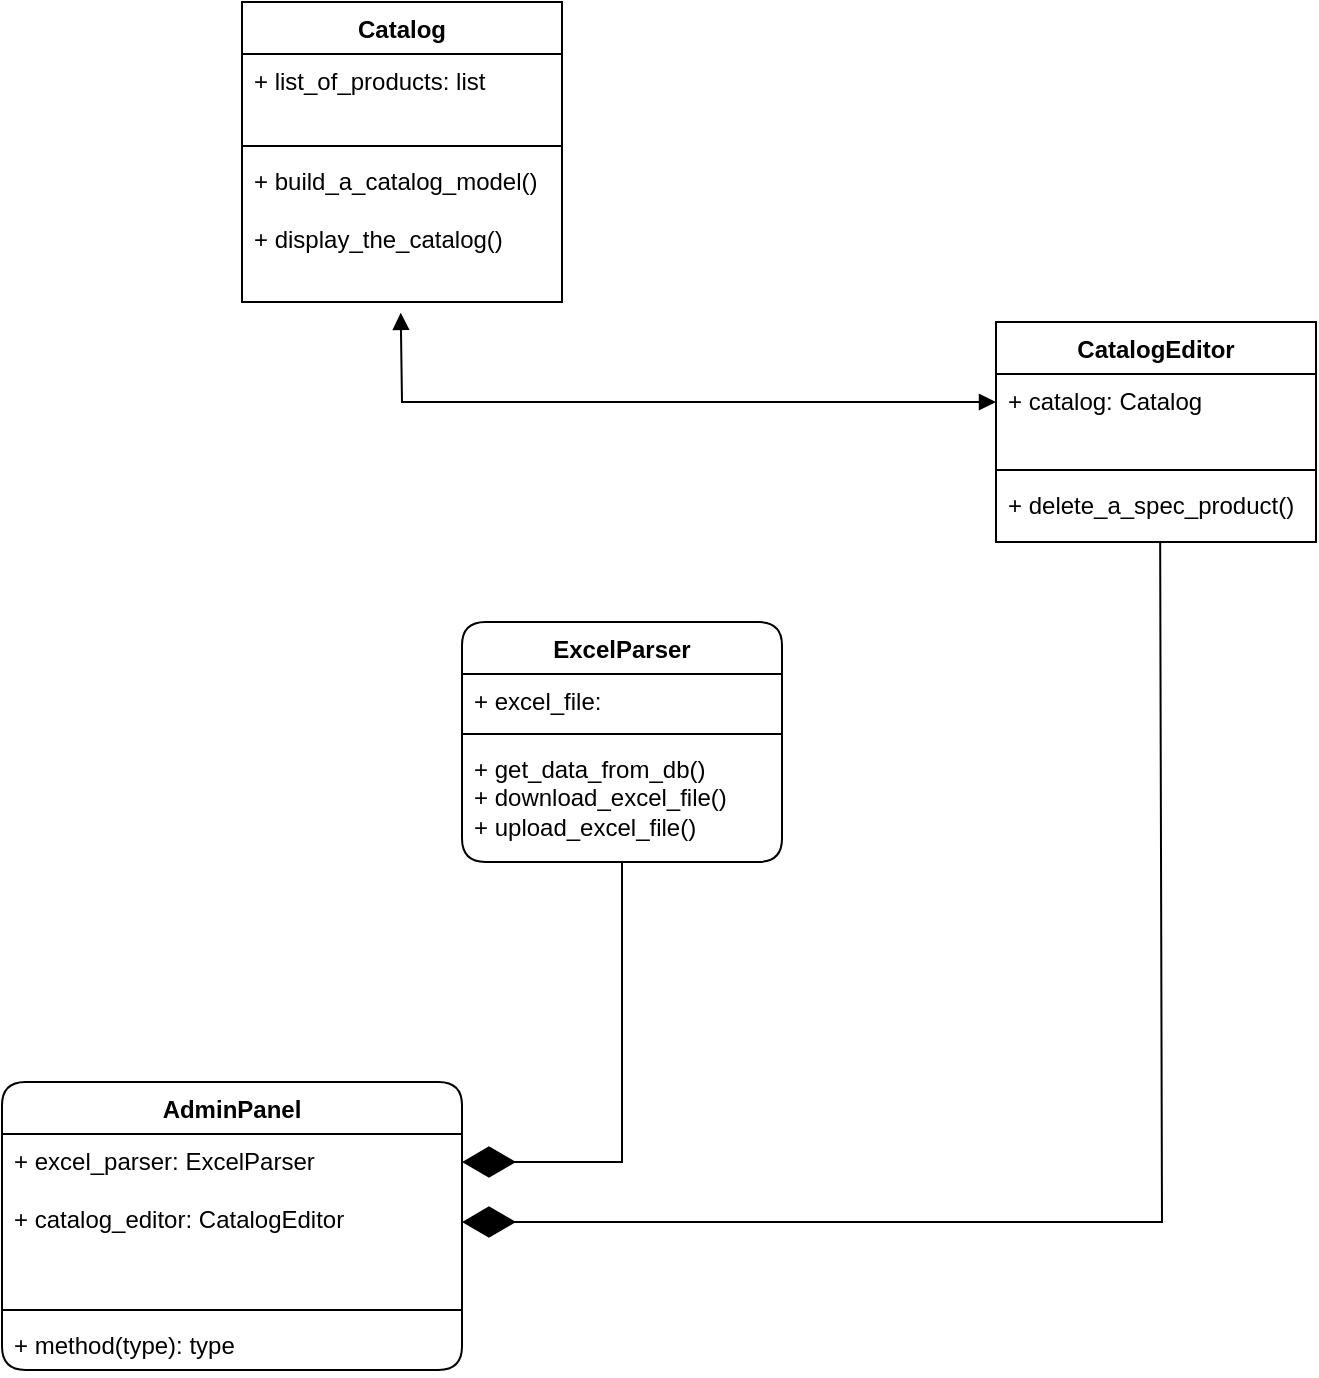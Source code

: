 <mxfile version="23.1.2" type="github">
  <diagram name="Страница — 1" id="KIN2gG-zfyWFB8LVaXYR">
    <mxGraphModel dx="1000" dy="1694" grid="1" gridSize="10" guides="1" tooltips="1" connect="1" arrows="1" fold="1" page="1" pageScale="1" pageWidth="827" pageHeight="1169" math="0" shadow="0">
      <root>
        <mxCell id="0" />
        <mxCell id="1" parent="0" />
        <mxCell id="YPTnmHulrE8OL0PcrKvO-1" value="AdminPanel" style="swimlane;fontStyle=1;align=center;verticalAlign=top;childLayout=stackLayout;horizontal=1;startSize=26;horizontalStack=0;resizeParent=1;resizeParentMax=0;resizeLast=0;collapsible=1;marginBottom=0;whiteSpace=wrap;html=1;rounded=1;" vertex="1" parent="1">
          <mxGeometry x="330" y="240" width="230" height="144" as="geometry" />
        </mxCell>
        <mxCell id="YPTnmHulrE8OL0PcrKvO-2" value="+ excel_parser: ExcelParser&lt;br&gt;&lt;br&gt;+ catalog_editor: CatalogEditor" style="text;strokeColor=none;fillColor=none;align=left;verticalAlign=top;spacingLeft=4;spacingRight=4;overflow=hidden;rotatable=0;points=[[0,0.5],[1,0.5]];portConstraint=eastwest;whiteSpace=wrap;html=1;" vertex="1" parent="YPTnmHulrE8OL0PcrKvO-1">
          <mxGeometry y="26" width="230" height="84" as="geometry" />
        </mxCell>
        <mxCell id="YPTnmHulrE8OL0PcrKvO-3" value="" style="line;strokeWidth=1;fillColor=none;align=left;verticalAlign=middle;spacingTop=-1;spacingLeft=3;spacingRight=3;rotatable=0;labelPosition=right;points=[];portConstraint=eastwest;strokeColor=inherit;" vertex="1" parent="YPTnmHulrE8OL0PcrKvO-1">
          <mxGeometry y="110" width="230" height="8" as="geometry" />
        </mxCell>
        <mxCell id="YPTnmHulrE8OL0PcrKvO-4" value="+ method(type): type" style="text;strokeColor=none;fillColor=none;align=left;verticalAlign=top;spacingLeft=4;spacingRight=4;overflow=hidden;rotatable=0;points=[[0,0.5],[1,0.5]];portConstraint=eastwest;whiteSpace=wrap;html=1;" vertex="1" parent="YPTnmHulrE8OL0PcrKvO-1">
          <mxGeometry y="118" width="230" height="26" as="geometry" />
        </mxCell>
        <mxCell id="YPTnmHulrE8OL0PcrKvO-5" value="" style="endArrow=diamondThin;endFill=1;endSize=24;html=1;rounded=0;" edge="1" parent="1" source="YPTnmHulrE8OL0PcrKvO-9">
          <mxGeometry width="160" relative="1" as="geometry">
            <mxPoint x="640" y="160" as="sourcePoint" />
            <mxPoint x="560" y="280" as="targetPoint" />
            <Array as="points">
              <mxPoint x="640" y="280" />
            </Array>
          </mxGeometry>
        </mxCell>
        <mxCell id="YPTnmHulrE8OL0PcrKvO-6" value="ExcelParser" style="swimlane;fontStyle=1;align=center;verticalAlign=top;childLayout=stackLayout;horizontal=1;startSize=26;horizontalStack=0;resizeParent=1;resizeParentMax=0;resizeLast=0;collapsible=1;marginBottom=0;whiteSpace=wrap;html=1;rounded=1;" vertex="1" parent="1">
          <mxGeometry x="560" y="10" width="160" height="120" as="geometry" />
        </mxCell>
        <mxCell id="YPTnmHulrE8OL0PcrKvO-7" value="+ excel_file:&amp;nbsp;" style="text;strokeColor=none;fillColor=none;align=left;verticalAlign=top;spacingLeft=4;spacingRight=4;overflow=hidden;rotatable=0;points=[[0,0.5],[1,0.5]];portConstraint=eastwest;whiteSpace=wrap;html=1;" vertex="1" parent="YPTnmHulrE8OL0PcrKvO-6">
          <mxGeometry y="26" width="160" height="26" as="geometry" />
        </mxCell>
        <mxCell id="YPTnmHulrE8OL0PcrKvO-8" value="" style="line;strokeWidth=1;fillColor=none;align=left;verticalAlign=middle;spacingTop=-1;spacingLeft=3;spacingRight=3;rotatable=0;labelPosition=right;points=[];portConstraint=eastwest;strokeColor=inherit;" vertex="1" parent="YPTnmHulrE8OL0PcrKvO-6">
          <mxGeometry y="52" width="160" height="8" as="geometry" />
        </mxCell>
        <mxCell id="YPTnmHulrE8OL0PcrKvO-9" value="+ get_data_from_db()&lt;br&gt;+ download_excel_file()&lt;br&gt;+ upload_excel_file()" style="text;strokeColor=none;fillColor=none;align=left;verticalAlign=top;spacingLeft=4;spacingRight=4;overflow=hidden;rotatable=0;points=[[0,0.5],[1,0.5]];portConstraint=eastwest;whiteSpace=wrap;html=1;" vertex="1" parent="YPTnmHulrE8OL0PcrKvO-6">
          <mxGeometry y="60" width="160" height="60" as="geometry" />
        </mxCell>
        <mxCell id="YPTnmHulrE8OL0PcrKvO-10" value="" style="endArrow=diamondThin;endFill=1;endSize=24;html=1;rounded=0;exitX=0.513;exitY=1;exitDx=0;exitDy=0;exitPerimeter=0;" edge="1" parent="1" source="YPTnmHulrE8OL0PcrKvO-14">
          <mxGeometry width="160" relative="1" as="geometry">
            <mxPoint x="910" y="-10" as="sourcePoint" />
            <mxPoint x="560" y="310" as="targetPoint" />
            <Array as="points">
              <mxPoint x="910" y="310" />
              <mxPoint x="770" y="310" />
            </Array>
          </mxGeometry>
        </mxCell>
        <mxCell id="YPTnmHulrE8OL0PcrKvO-11" value="CatalogEditor" style="swimlane;fontStyle=1;align=center;verticalAlign=top;childLayout=stackLayout;horizontal=1;startSize=26;horizontalStack=0;resizeParent=1;resizeParentMax=0;resizeLast=0;collapsible=1;marginBottom=0;whiteSpace=wrap;html=1;" vertex="1" parent="1">
          <mxGeometry x="827" y="-140" width="160" height="110" as="geometry" />
        </mxCell>
        <mxCell id="YPTnmHulrE8OL0PcrKvO-12" value="+ catalog: Catalog&amp;nbsp;" style="text;strokeColor=none;fillColor=none;align=left;verticalAlign=top;spacingLeft=4;spacingRight=4;overflow=hidden;rotatable=0;points=[[0,0.5],[1,0.5]];portConstraint=eastwest;whiteSpace=wrap;html=1;" vertex="1" parent="YPTnmHulrE8OL0PcrKvO-11">
          <mxGeometry y="26" width="160" height="44" as="geometry" />
        </mxCell>
        <mxCell id="YPTnmHulrE8OL0PcrKvO-13" value="" style="line;strokeWidth=1;fillColor=none;align=left;verticalAlign=middle;spacingTop=-1;spacingLeft=3;spacingRight=3;rotatable=0;labelPosition=right;points=[];portConstraint=eastwest;strokeColor=inherit;" vertex="1" parent="YPTnmHulrE8OL0PcrKvO-11">
          <mxGeometry y="70" width="160" height="8" as="geometry" />
        </mxCell>
        <mxCell id="YPTnmHulrE8OL0PcrKvO-14" value="+ delete_a_spec_product()&amp;nbsp;" style="text;strokeColor=none;fillColor=none;align=left;verticalAlign=top;spacingLeft=4;spacingRight=4;overflow=hidden;rotatable=0;points=[[0,0.5],[1,0.5]];portConstraint=eastwest;whiteSpace=wrap;html=1;" vertex="1" parent="YPTnmHulrE8OL0PcrKvO-11">
          <mxGeometry y="78" width="160" height="32" as="geometry" />
        </mxCell>
        <mxCell id="YPTnmHulrE8OL0PcrKvO-18" value="" style="endArrow=block;startArrow=block;endFill=1;startFill=1;html=1;rounded=0;exitX=0.496;exitY=1.073;exitDx=0;exitDy=0;exitPerimeter=0;" edge="1" parent="1" source="YPTnmHulrE8OL0PcrKvO-22">
          <mxGeometry width="160" relative="1" as="geometry">
            <mxPoint x="530" y="-130" as="sourcePoint" />
            <mxPoint x="827" y="-100" as="targetPoint" />
            <Array as="points">
              <mxPoint x="530" y="-100" />
            </Array>
          </mxGeometry>
        </mxCell>
        <mxCell id="YPTnmHulrE8OL0PcrKvO-19" value="Catalog" style="swimlane;fontStyle=1;align=center;verticalAlign=top;childLayout=stackLayout;horizontal=1;startSize=26;horizontalStack=0;resizeParent=1;resizeParentMax=0;resizeLast=0;collapsible=1;marginBottom=0;whiteSpace=wrap;html=1;" vertex="1" parent="1">
          <mxGeometry x="450" y="-300" width="160" height="150" as="geometry" />
        </mxCell>
        <mxCell id="YPTnmHulrE8OL0PcrKvO-20" value="+ list_of_products: list" style="text;strokeColor=none;fillColor=none;align=left;verticalAlign=top;spacingLeft=4;spacingRight=4;overflow=hidden;rotatable=0;points=[[0,0.5],[1,0.5]];portConstraint=eastwest;whiteSpace=wrap;html=1;" vertex="1" parent="YPTnmHulrE8OL0PcrKvO-19">
          <mxGeometry y="26" width="160" height="42" as="geometry" />
        </mxCell>
        <mxCell id="YPTnmHulrE8OL0PcrKvO-21" value="" style="line;strokeWidth=1;fillColor=none;align=left;verticalAlign=middle;spacingTop=-1;spacingLeft=3;spacingRight=3;rotatable=0;labelPosition=right;points=[];portConstraint=eastwest;strokeColor=inherit;" vertex="1" parent="YPTnmHulrE8OL0PcrKvO-19">
          <mxGeometry y="68" width="160" height="8" as="geometry" />
        </mxCell>
        <mxCell id="YPTnmHulrE8OL0PcrKvO-22" value="+ build_a_catalog_model()&lt;br&gt;&lt;br&gt;+ display_the_catalog()" style="text;strokeColor=none;fillColor=none;align=left;verticalAlign=top;spacingLeft=4;spacingRight=4;overflow=hidden;rotatable=0;points=[[0,0.5],[1,0.5]];portConstraint=eastwest;whiteSpace=wrap;html=1;" vertex="1" parent="YPTnmHulrE8OL0PcrKvO-19">
          <mxGeometry y="76" width="160" height="74" as="geometry" />
        </mxCell>
      </root>
    </mxGraphModel>
  </diagram>
</mxfile>
